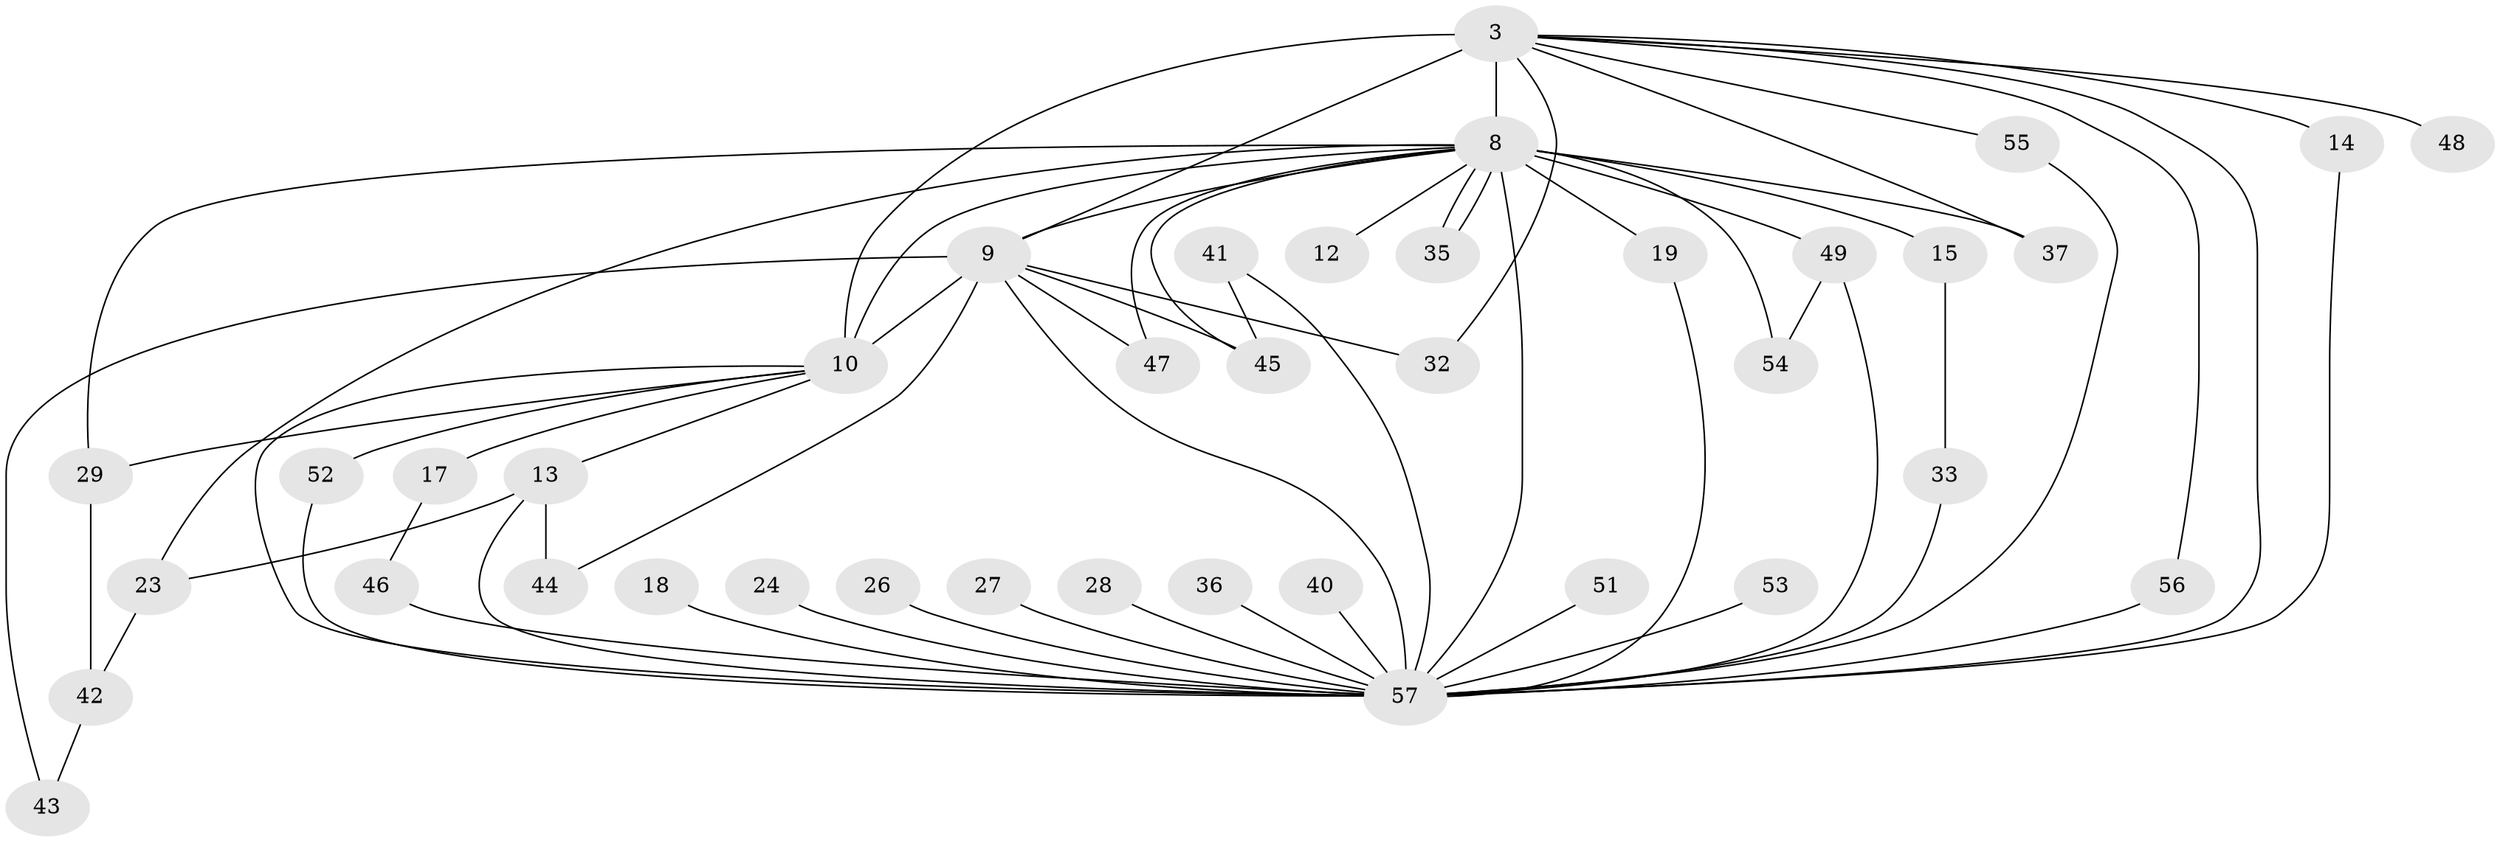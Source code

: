 // original degree distribution, {20: 0.03508771929824561, 13: 0.03508771929824561, 12: 0.05263157894736842, 22: 0.017543859649122806, 17: 0.017543859649122806, 15: 0.017543859649122806, 10: 0.017543859649122806, 3: 0.17543859649122806, 2: 0.543859649122807, 4: 0.08771929824561403}
// Generated by graph-tools (version 1.1) at 2025/48/03/04/25 21:48:42]
// undirected, 39 vertices, 65 edges
graph export_dot {
graph [start="1"]
  node [color=gray90,style=filled];
  3 [super="+2"];
  8 [super="+6"];
  9 [super="+7"];
  10 [super="+5"];
  12;
  13;
  14;
  15;
  17;
  18;
  19 [super="+11"];
  23;
  24;
  26;
  27;
  28;
  29;
  32;
  33;
  35;
  36 [super="+21"];
  37;
  40 [super="+25"];
  41;
  42;
  43;
  44;
  45 [super="+20"];
  46;
  47;
  48;
  49 [super="+22"];
  51;
  52;
  53;
  54 [super="+50"];
  55;
  56 [super="+39"];
  57 [super="+31+38+4"];
  3 -- 8 [weight=4];
  3 -- 9 [weight=4];
  3 -- 10 [weight=4];
  3 -- 37;
  3 -- 48 [weight=2];
  3 -- 32;
  3 -- 14;
  3 -- 55;
  3 -- 56;
  3 -- 57 [weight=4];
  8 -- 9 [weight=4];
  8 -- 10 [weight=4];
  8 -- 12 [weight=2];
  8 -- 15 [weight=2];
  8 -- 23;
  8 -- 29;
  8 -- 35;
  8 -- 35;
  8 -- 47;
  8 -- 54 [weight=3];
  8 -- 37;
  8 -- 19 [weight=2];
  8 -- 45;
  8 -- 49;
  8 -- 57 [weight=6];
  9 -- 10 [weight=4];
  9 -- 32;
  9 -- 57 [weight=7];
  9 -- 43;
  9 -- 44;
  9 -- 45 [weight=2];
  9 -- 47;
  10 -- 17 [weight=2];
  10 -- 13;
  10 -- 52;
  10 -- 29;
  10 -- 57 [weight=4];
  13 -- 23;
  13 -- 44;
  13 -- 57;
  14 -- 57;
  15 -- 33;
  17 -- 46;
  18 -- 57;
  19 -- 57;
  23 -- 42;
  24 -- 57 [weight=2];
  26 -- 57 [weight=2];
  27 -- 57 [weight=2];
  28 -- 57 [weight=2];
  29 -- 42;
  33 -- 57;
  36 -- 57 [weight=2];
  40 -- 57 [weight=2];
  41 -- 45;
  41 -- 57;
  42 -- 43;
  46 -- 57;
  49 -- 54;
  49 -- 57 [weight=2];
  51 -- 57;
  52 -- 57;
  53 -- 57 [weight=2];
  55 -- 57;
  56 -- 57 [weight=2];
}
